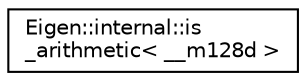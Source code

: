 digraph "Graphical Class Hierarchy"
{
  edge [fontname="Helvetica",fontsize="10",labelfontname="Helvetica",labelfontsize="10"];
  node [fontname="Helvetica",fontsize="10",shape=record];
  rankdir="LR";
  Node1 [label="Eigen::internal::is\l_arithmetic\< __m128d \>",height=0.2,width=0.4,color="black", fillcolor="white", style="filled",URL="$struct_eigen_1_1internal_1_1is__arithmetic_3_01____m128d_01_4.html"];
}
